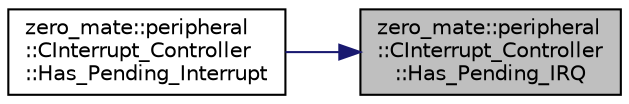 digraph "zero_mate::peripheral::CInterrupt_Controller::Has_Pending_IRQ"
{
 // LATEX_PDF_SIZE
  bgcolor="transparent";
  edge [fontname="Helvetica",fontsize="10",labelfontname="Helvetica",labelfontsize="10"];
  node [fontname="Helvetica",fontsize="10",shape=record];
  rankdir="RL";
  Node1 [label="zero_mate::peripheral\l::CInterrupt_Controller\l::Has_Pending_IRQ",height=0.2,width=0.4,color="black", fillcolor="grey75", style="filled", fontcolor="black",tooltip=" "];
  Node1 -> Node2 [dir="back",color="midnightblue",fontsize="10",style="solid",fontname="Helvetica"];
  Node2 [label="zero_mate::peripheral\l::CInterrupt_Controller\l::Has_Pending_Interrupt",height=0.2,width=0.4,color="black",URL="$classzero__mate_1_1peripheral_1_1CInterrupt__Controller.html#aea7c1519af8962e9327048e552a8cc4c",tooltip=" "];
}

